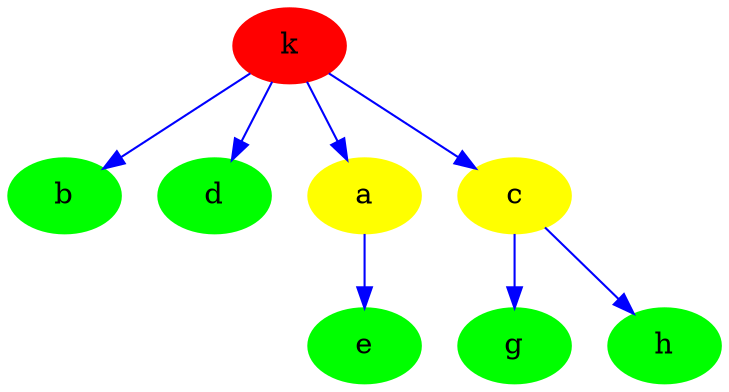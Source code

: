 digraph tree{
    node[style = filled]
    root[label=k color=red]; # 根节点
    b,d,e,g,h[color=green] # leaf 节点
    a,c[color=yellow] # sibling
    root-> {a,b,c,d}[color=blue]; 
    a->{e}[color=blue];
    c->{g,h}[color=blue];
}
